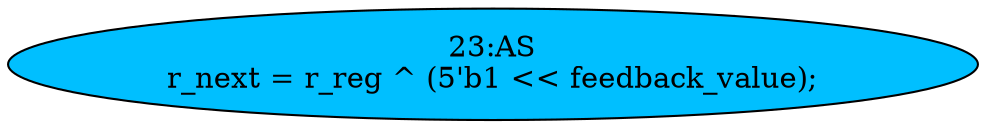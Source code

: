 strict digraph "" {
	node [label="\N"];
	"23:AS"	[ast="<pyverilog.vparser.ast.Assign object at 0x7f8186d58510>",
		def_var="['r_next']",
		fillcolor=deepskyblue,
		label="23:AS
r_next = r_reg ^ (5'b1 << feedback_value);",
		statements="[]",
		style=filled,
		typ=Assign,
		use_var="['r_reg', 'feedback_value']"];
}
